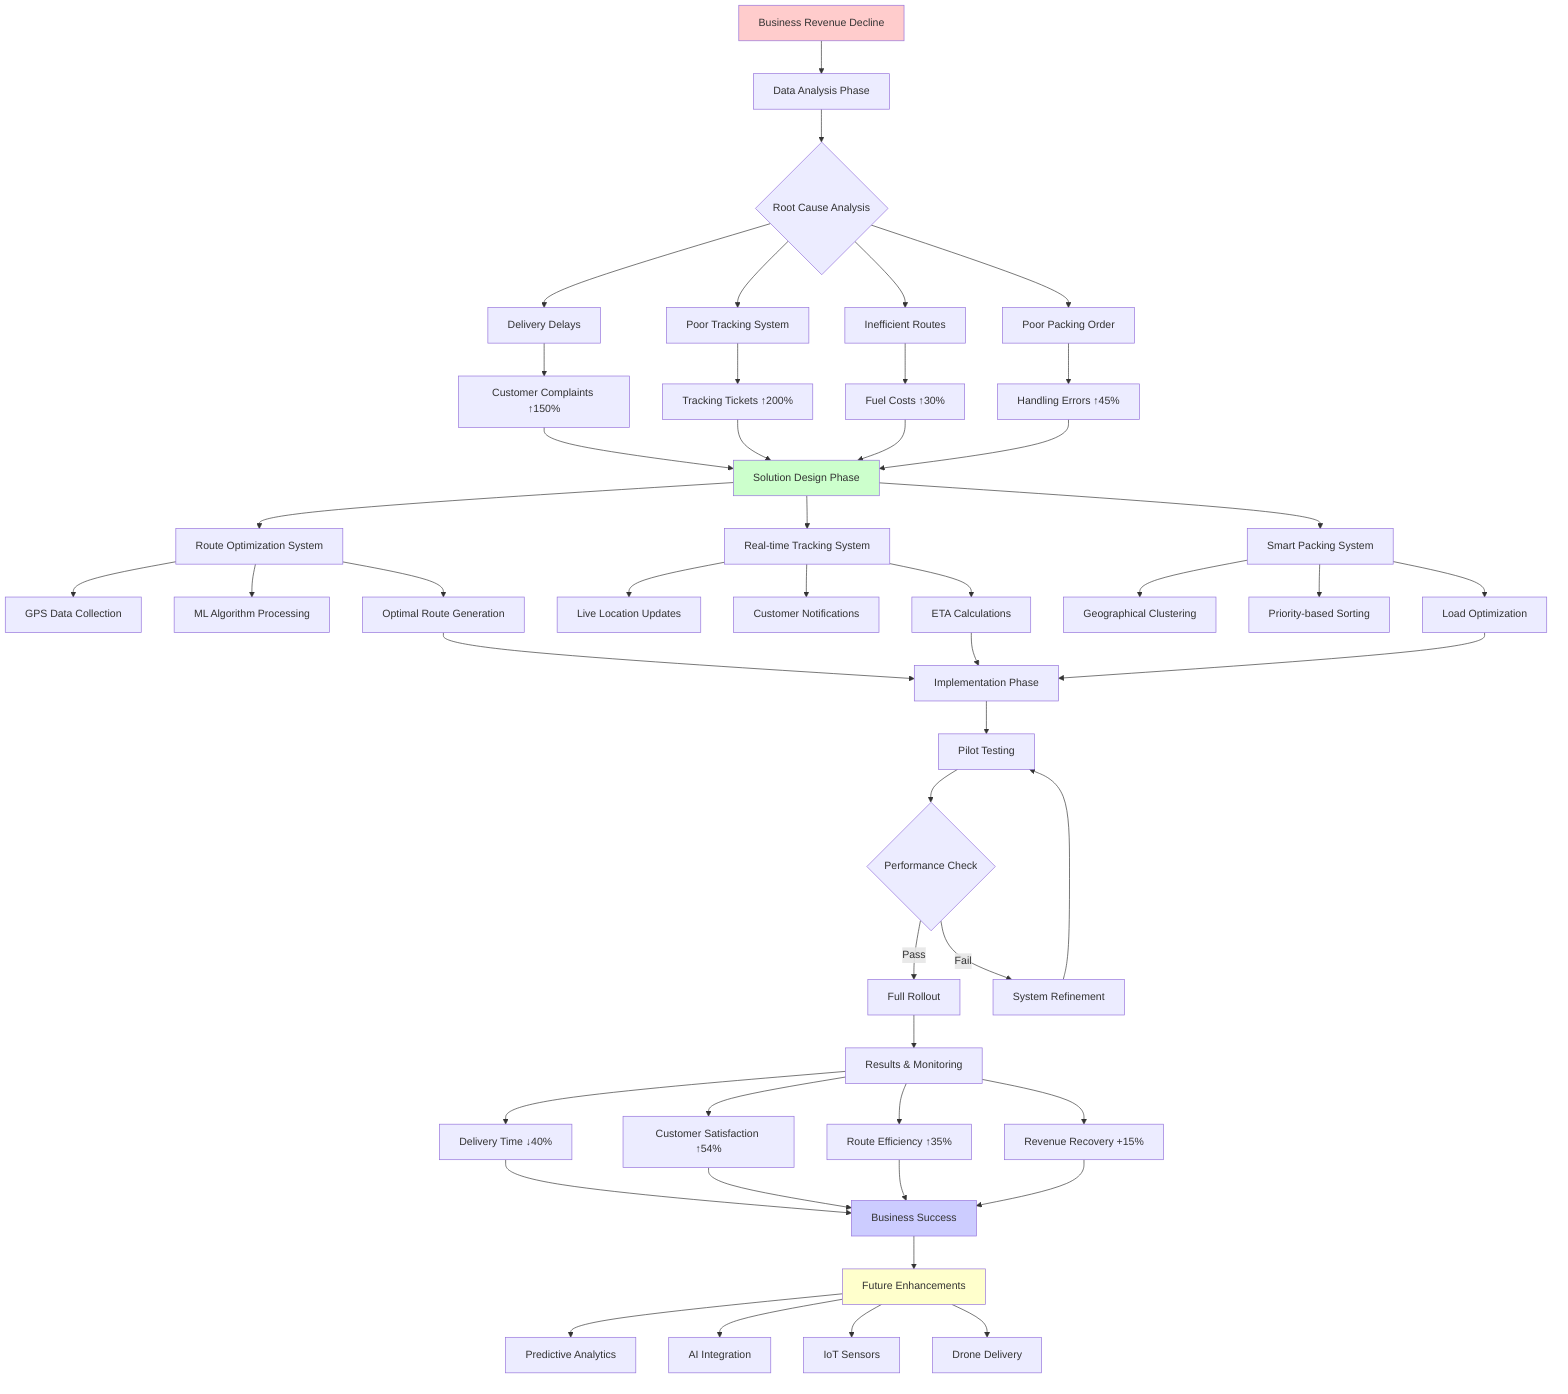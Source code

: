 graph TD
    A[Business Revenue Decline] --> B[Data Analysis Phase]
    B --> C{Root Cause Analysis}
    
    C --> D[Delivery Delays]
    C --> E[Poor Tracking System]
    C --> F[Inefficient Routes]
    C --> G[Poor Packing Order]
    
    D --> H[Customer Complaints ↑150%]
    E --> I[Tracking Tickets ↑200%]
    F --> J[Fuel Costs ↑30%]
    G --> K[Handling Errors ↑45%]
    
    H --> L[Solution Design Phase]
    I --> L
    J --> L
    K --> L
    
    L --> M[Route Optimization System]
    L --> N[Real-time Tracking System]
    L --> O[Smart Packing System]
    
    M --> M1[GPS Data Collection]
    M --> M2[ML Algorithm Processing]
    M --> M3[Optimal Route Generation]
    
    N --> N1[Live Location Updates]
    N --> N2[Customer Notifications]
    N --> N3[ETA Calculations]
    
    O --> O1[Geographical Clustering]
    O --> O2[Priority-based Sorting]
    O --> O3[Load Optimization]
    
    M3 --> P[Implementation Phase]
    N3 --> P
    O3 --> P
    
    P --> Q[Pilot Testing]
    Q --> R{Performance Check}
    
    R -->|Pass| S[Full Rollout]
    R -->|Fail| T[System Refinement]
    T --> Q
    
    S --> U[Results & Monitoring]
    
    U --> V[Delivery Time ↓40%]
    U --> W[Customer Satisfaction ↑54%]
    U --> X[Route Efficiency ↑35%]
    U --> Y[Revenue Recovery +15%]
    
    V --> Z[Business Success]
    W --> Z
    X --> Z
    Y --> Z
    
    Z --> AA[Future Enhancements]
    AA --> BB[Predictive Analytics]
    AA --> CC[AI Integration]
    AA --> DD[IoT Sensors]
    AA --> EE[Drone Delivery]
    
    style A fill:#ffcccc
    style L fill:#ccffcc
    style Z fill:#ccccff
    style AA fill:#ffffcc